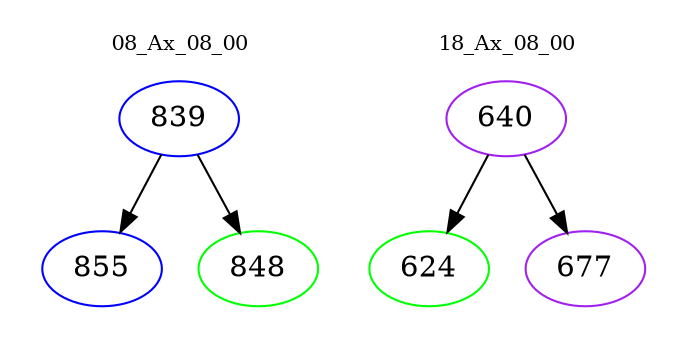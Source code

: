 digraph{
subgraph cluster_0 {
color = white
label = "08_Ax_08_00";
fontsize=10;
T0_839 [label="839", color="blue"]
T0_839 -> T0_855 [color="black"]
T0_855 [label="855", color="blue"]
T0_839 -> T0_848 [color="black"]
T0_848 [label="848", color="green"]
}
subgraph cluster_1 {
color = white
label = "18_Ax_08_00";
fontsize=10;
T1_640 [label="640", color="purple"]
T1_640 -> T1_624 [color="black"]
T1_624 [label="624", color="green"]
T1_640 -> T1_677 [color="black"]
T1_677 [label="677", color="purple"]
}
}
